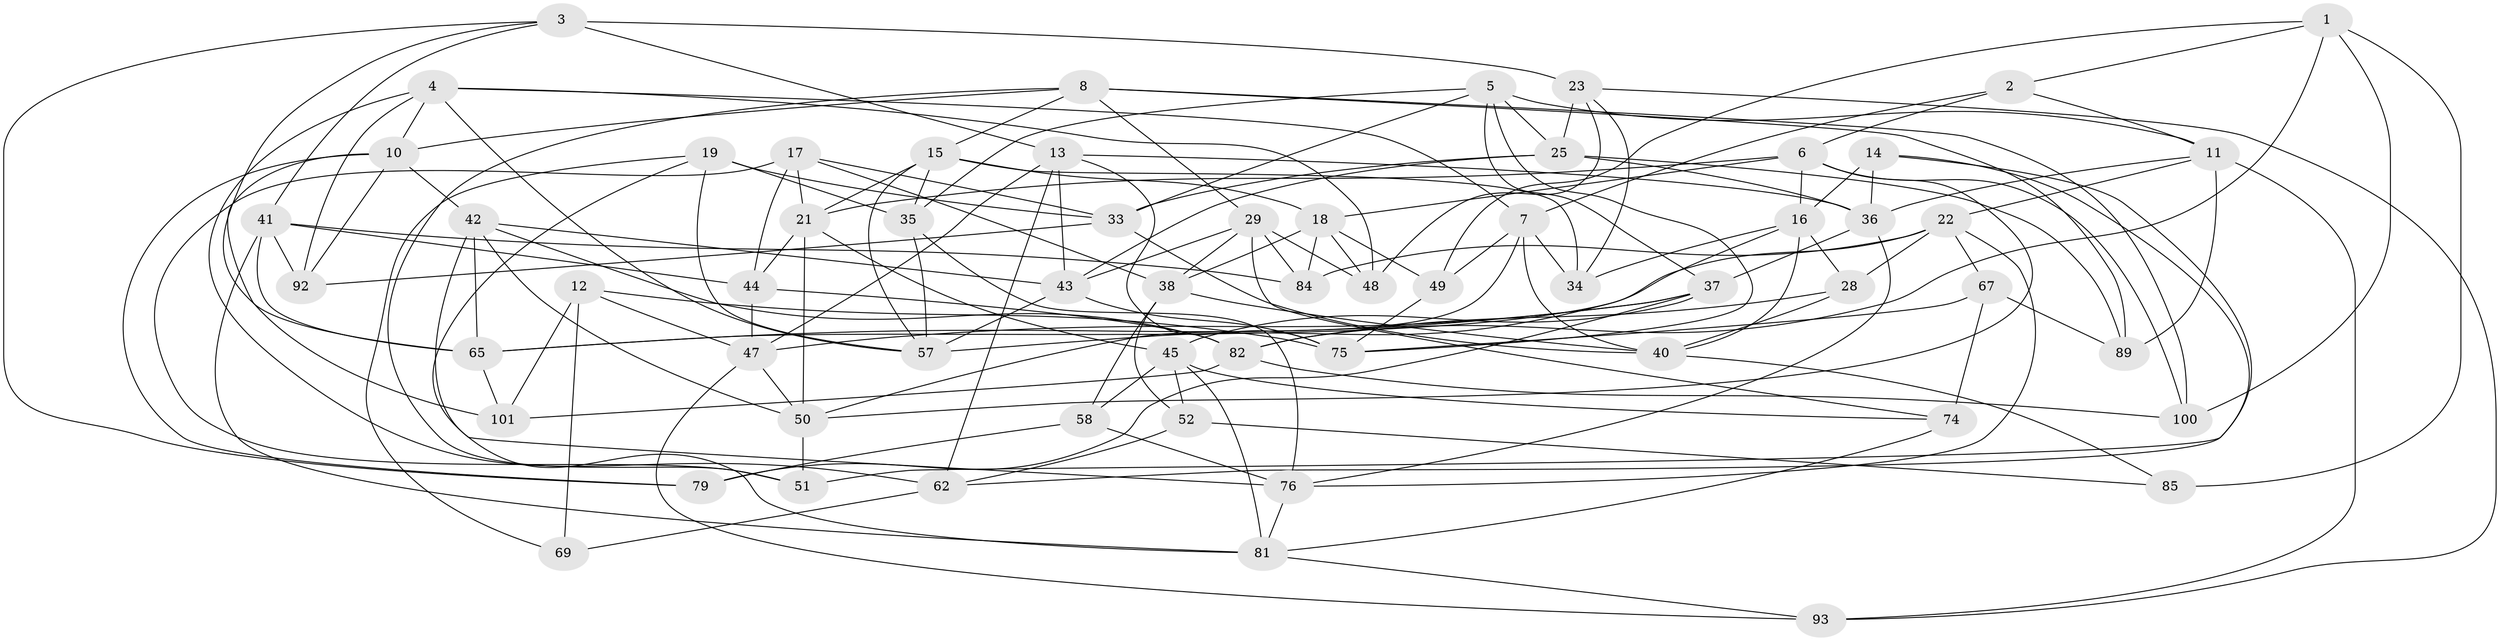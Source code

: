 // original degree distribution, {4: 1.0}
// Generated by graph-tools (version 1.1) at 2025/11/02/27/25 16:11:49]
// undirected, 61 vertices, 157 edges
graph export_dot {
graph [start="1"]
  node [color=gray90,style=filled];
  1 [super="+91"];
  2;
  3 [super="+54"];
  4 [super="+27"];
  5 [super="+9"];
  6 [super="+31"];
  7 [super="+46"];
  8 [super="+20"];
  10 [super="+56"];
  11 [super="+32"];
  12;
  13 [super="+64"];
  14;
  15 [super="+68"];
  16 [super="+53"];
  17 [super="+80"];
  18 [super="+66"];
  19 [super="+59"];
  21 [super="+24"];
  22 [super="+30"];
  23 [super="+26"];
  25 [super="+71"];
  28;
  29 [super="+73"];
  33 [super="+39"];
  34;
  35 [super="+72"];
  36 [super="+78"];
  37 [super="+77"];
  38 [super="+60"];
  40 [super="+55"];
  41 [super="+88"];
  42 [super="+95"];
  43 [super="+61"];
  44 [super="+63"];
  45 [super="+94"];
  47 [super="+96"];
  48;
  49;
  50 [super="+86"];
  51;
  52;
  57 [super="+70"];
  58;
  62 [super="+87"];
  65 [super="+97"];
  67;
  69;
  74;
  75 [super="+90"];
  76 [super="+99"];
  79;
  81 [super="+98"];
  82 [super="+83"];
  84;
  85;
  89;
  92;
  93;
  100;
  101;
  1 -- 82;
  1 -- 85 [weight=2];
  1 -- 49;
  1 -- 2;
  1 -- 100;
  2 -- 6;
  2 -- 11;
  2 -- 7;
  3 -- 79;
  3 -- 23 [weight=2];
  3 -- 41;
  3 -- 65;
  3 -- 13;
  4 -- 92;
  4 -- 48;
  4 -- 7;
  4 -- 10;
  4 -- 62;
  4 -- 57;
  5 -- 35;
  5 -- 37;
  5 -- 25;
  5 -- 75;
  5 -- 11;
  5 -- 33;
  6 -- 100;
  6 -- 21;
  6 -- 16;
  6 -- 18;
  6 -- 50;
  7 -- 49;
  7 -- 34;
  7 -- 40;
  7 -- 50;
  8 -- 100;
  8 -- 51;
  8 -- 10;
  8 -- 89;
  8 -- 29;
  8 -- 15;
  10 -- 101;
  10 -- 42;
  10 -- 92;
  10 -- 79;
  11 -- 89;
  11 -- 93;
  11 -- 36;
  11 -- 22;
  12 -- 69;
  12 -- 101;
  12 -- 75;
  12 -- 47;
  13 -- 75;
  13 -- 36;
  13 -- 47;
  13 -- 43;
  13 -- 62;
  14 -- 62;
  14 -- 51;
  14 -- 36;
  14 -- 16;
  15 -- 34;
  15 -- 21;
  15 -- 57;
  15 -- 18;
  15 -- 35;
  16 -- 57;
  16 -- 34;
  16 -- 40;
  16 -- 28;
  17 -- 51;
  17 -- 44 [weight=2];
  17 -- 21;
  17 -- 38;
  17 -- 33;
  18 -- 38;
  18 -- 48;
  18 -- 49;
  18 -- 84;
  19 -- 57;
  19 -- 35 [weight=2];
  19 -- 69;
  19 -- 81;
  19 -- 33;
  21 -- 44;
  21 -- 50;
  21 -- 45;
  22 -- 76;
  22 -- 84;
  22 -- 65;
  22 -- 67;
  22 -- 28;
  23 -- 48;
  23 -- 93;
  23 -- 25;
  23 -- 34;
  25 -- 89;
  25 -- 33;
  25 -- 36;
  25 -- 43;
  28 -- 40;
  28 -- 82;
  29 -- 74;
  29 -- 84;
  29 -- 48;
  29 -- 43;
  29 -- 38;
  33 -- 92;
  33 -- 40;
  35 -- 76;
  35 -- 57;
  36 -- 37;
  36 -- 76;
  37 -- 47;
  37 -- 45;
  37 -- 79;
  37 -- 65;
  38 -- 58;
  38 -- 40;
  38 -- 52;
  40 -- 85;
  41 -- 84;
  41 -- 44;
  41 -- 81;
  41 -- 92;
  41 -- 65;
  42 -- 50;
  42 -- 82;
  42 -- 65;
  42 -- 76;
  42 -- 43;
  43 -- 75;
  43 -- 57;
  44 -- 82;
  44 -- 47;
  45 -- 58;
  45 -- 74;
  45 -- 81;
  45 -- 52;
  47 -- 93;
  47 -- 50;
  49 -- 75;
  50 -- 51;
  52 -- 85;
  52 -- 62;
  58 -- 76;
  58 -- 79;
  62 -- 69 [weight=2];
  65 -- 101;
  67 -- 75;
  67 -- 74;
  67 -- 89;
  74 -- 81;
  76 -- 81;
  81 -- 93;
  82 -- 100;
  82 -- 101;
}
